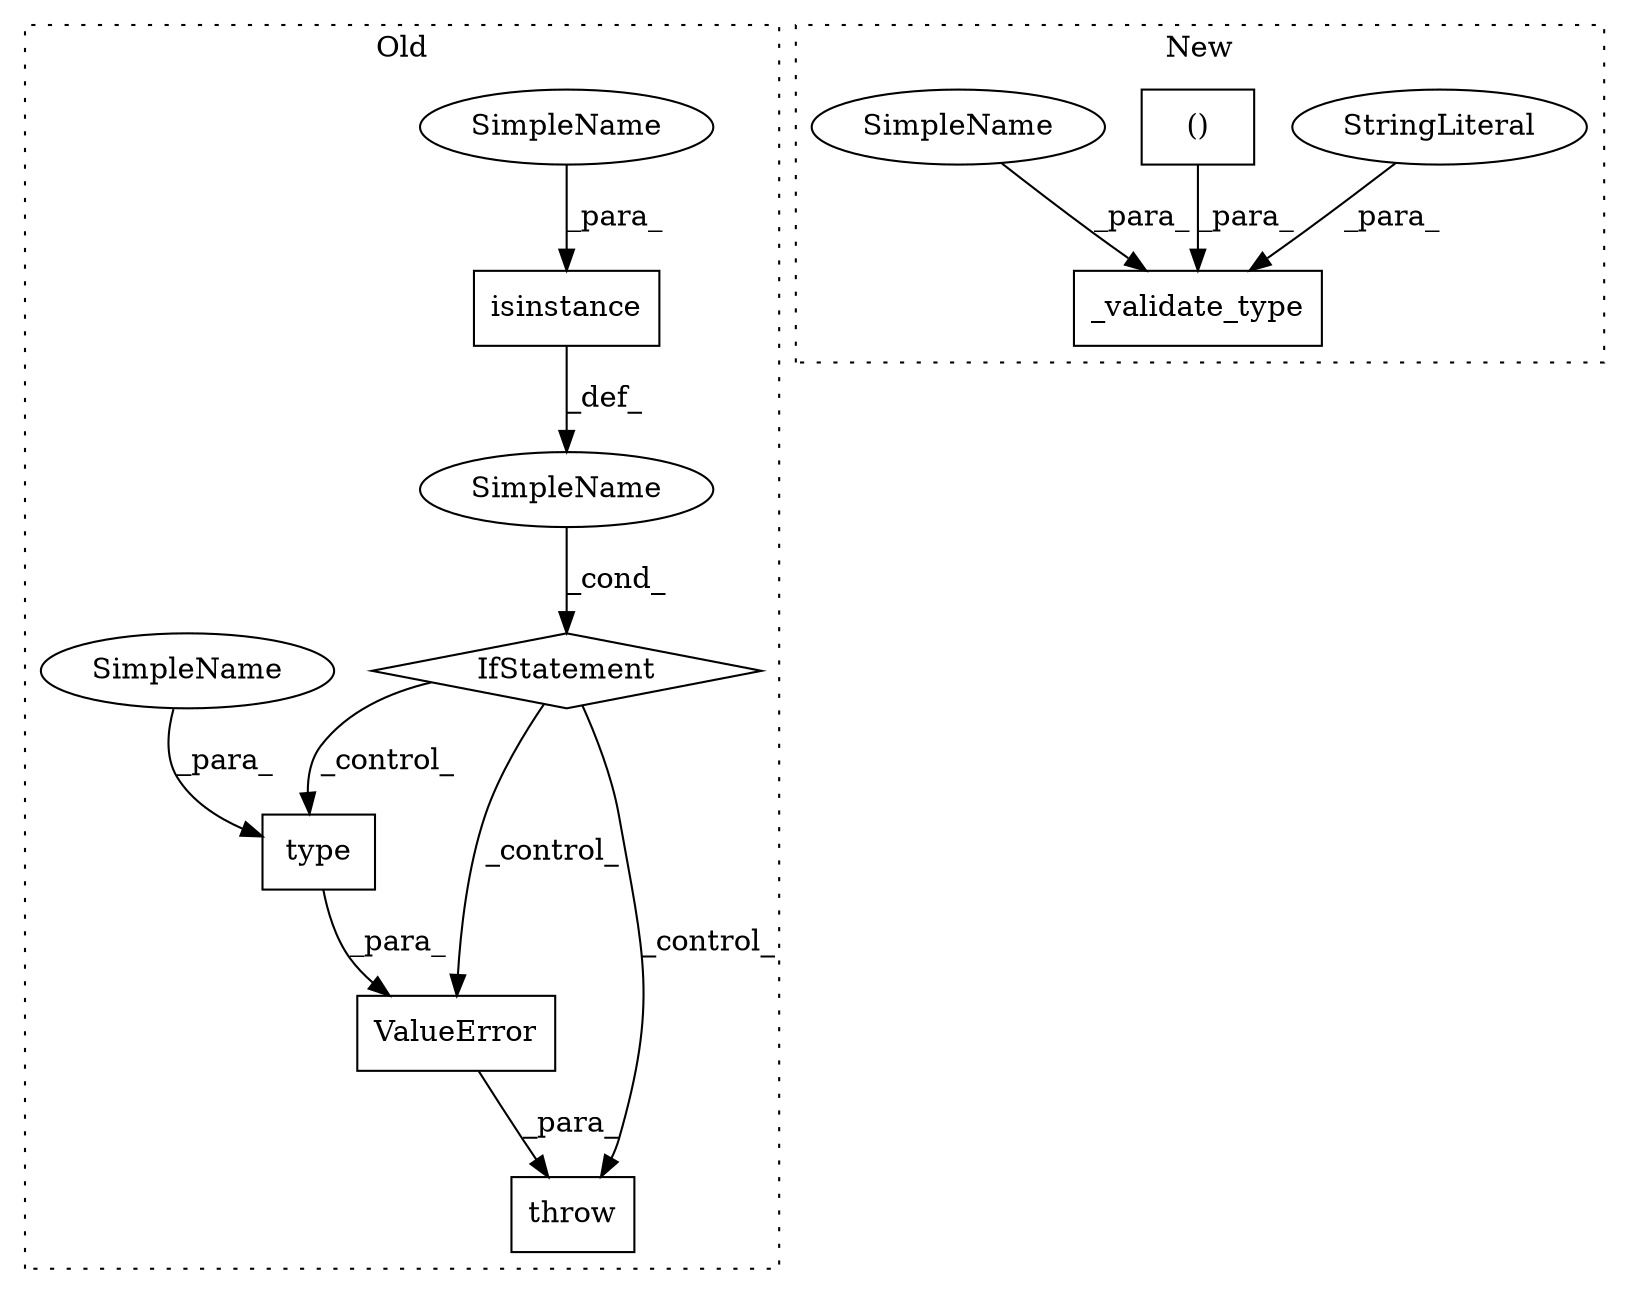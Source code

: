 digraph G {
subgraph cluster0 {
1 [label="throw" a="53" s="9262" l="6" shape="box"];
3 [label="IfStatement" a="25" s="9141,9193" l="4,2" shape="diamond"];
4 [label="SimpleName" a="42" s="" l="" shape="ellipse"];
6 [label="isinstance" a="32" s="9145,9191" l="11,2" shape="box"];
8 [label="type" a="32" s="9339,9352" l="5,1" shape="box"];
9 [label="ValueError" a="32" s="9268,9353" l="11,1" shape="box"];
10 [label="SimpleName" a="42" s="9344" l="8" shape="ellipse"];
11 [label="SimpleName" a="42" s="9156" l="8" shape="ellipse"];
label = "Old";
style="dotted";
}
subgraph cluster1 {
2 [label="_validate_type" a="32" s="9054,9121" l="15,1" shape="box"];
5 [label="StringLiteral" a="45" s="9111" l="10" shape="ellipse"];
7 [label="()" a="106" s="9083" l="26" shape="box"];
12 [label="SimpleName" a="42" s="9069" l="8" shape="ellipse"];
label = "New";
style="dotted";
}
3 -> 9 [label="_control_"];
3 -> 8 [label="_control_"];
3 -> 1 [label="_control_"];
4 -> 3 [label="_cond_"];
5 -> 2 [label="_para_"];
6 -> 4 [label="_def_"];
7 -> 2 [label="_para_"];
8 -> 9 [label="_para_"];
9 -> 1 [label="_para_"];
10 -> 8 [label="_para_"];
11 -> 6 [label="_para_"];
12 -> 2 [label="_para_"];
}